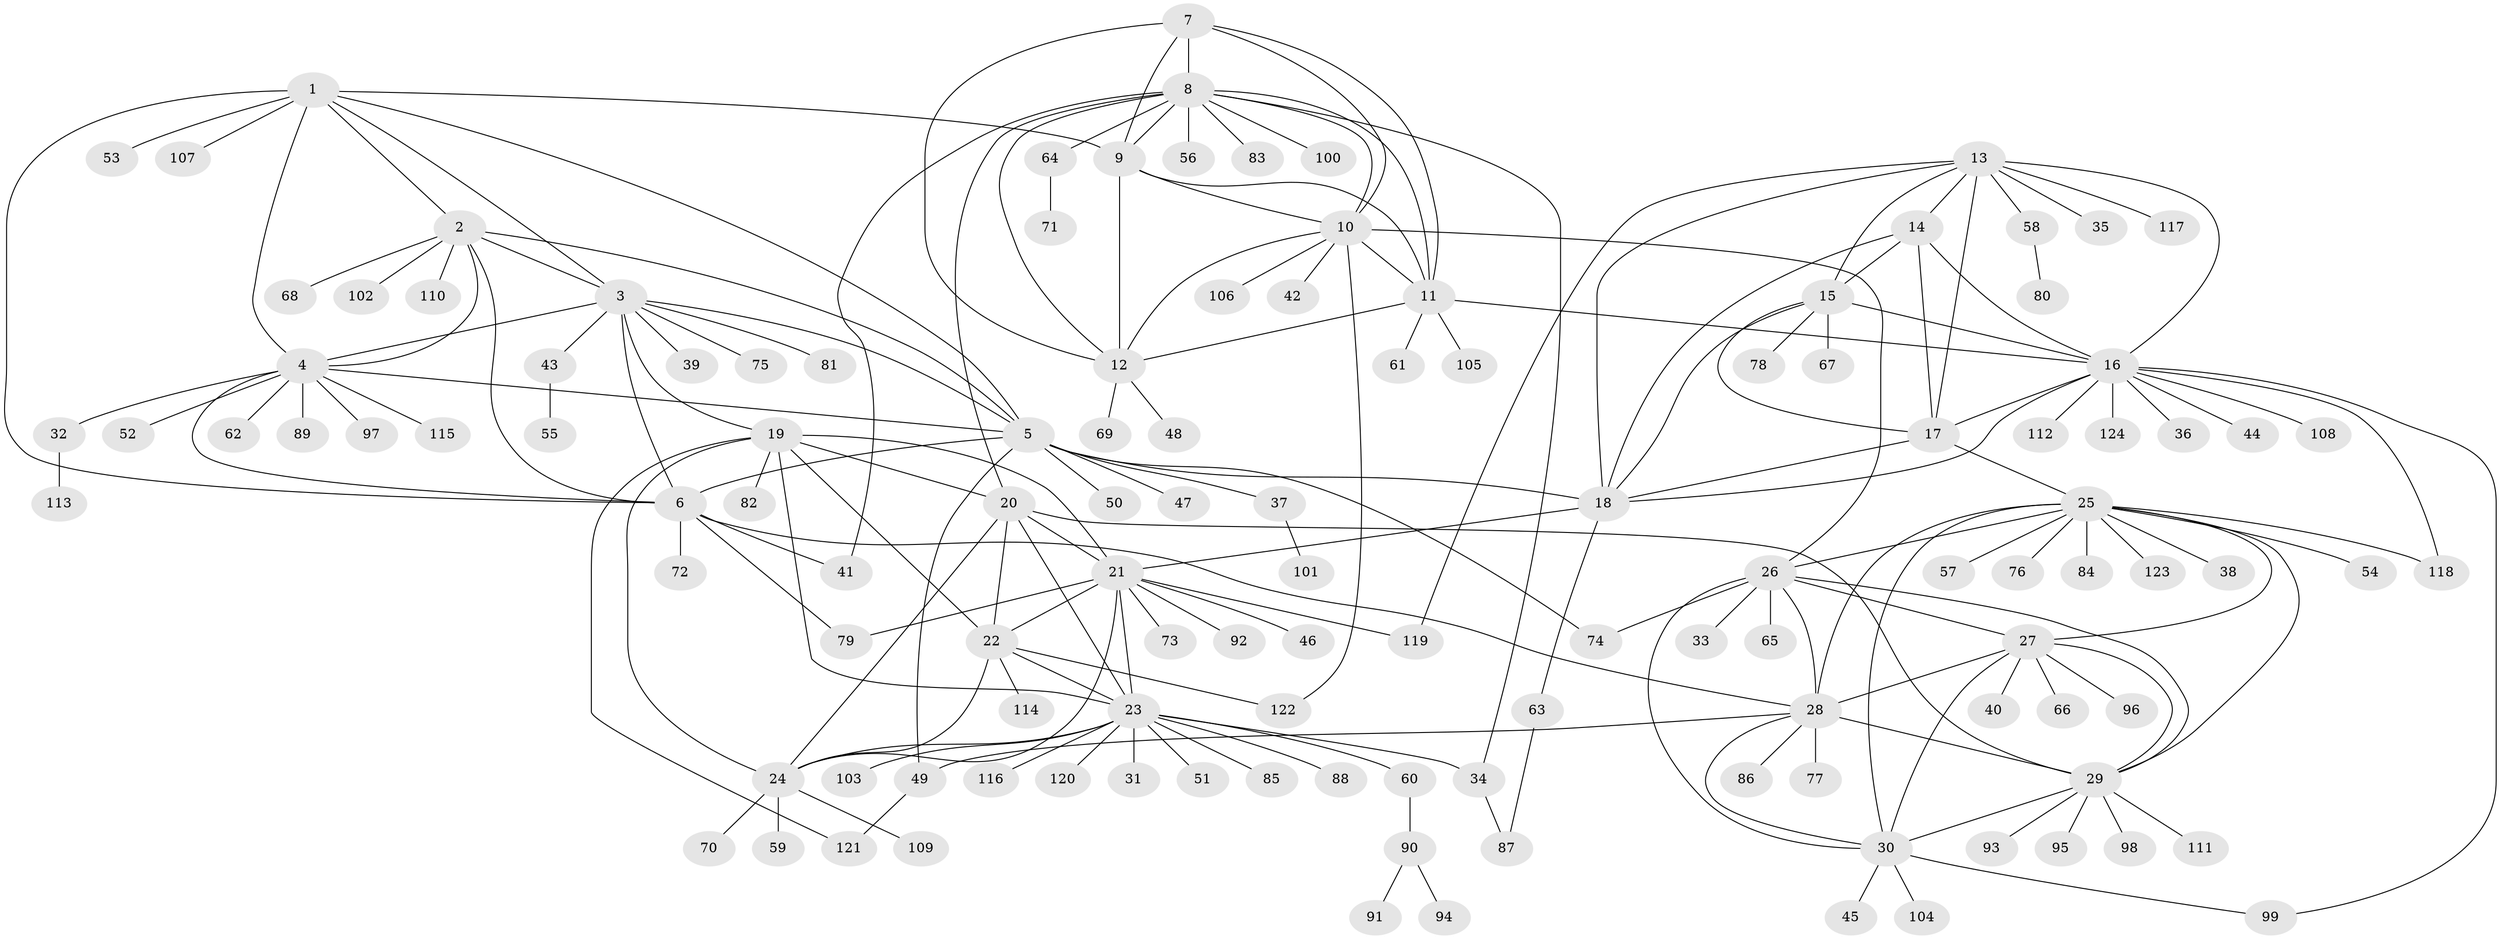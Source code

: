 // coarse degree distribution, {7: 0.06896551724137931, 10: 0.04597701149425287, 1: 0.5862068965517241, 13: 0.022988505747126436, 6: 0.034482758620689655, 4: 0.034482758620689655, 2: 0.11494252873563218, 8: 0.011494252873563218, 9: 0.04597701149425287, 3: 0.022988505747126436, 5: 0.011494252873563218}
// Generated by graph-tools (version 1.1) at 2025/37/03/04/25 23:37:32]
// undirected, 124 vertices, 190 edges
graph export_dot {
  node [color=gray90,style=filled];
  1;
  2;
  3;
  4;
  5;
  6;
  7;
  8;
  9;
  10;
  11;
  12;
  13;
  14;
  15;
  16;
  17;
  18;
  19;
  20;
  21;
  22;
  23;
  24;
  25;
  26;
  27;
  28;
  29;
  30;
  31;
  32;
  33;
  34;
  35;
  36;
  37;
  38;
  39;
  40;
  41;
  42;
  43;
  44;
  45;
  46;
  47;
  48;
  49;
  50;
  51;
  52;
  53;
  54;
  55;
  56;
  57;
  58;
  59;
  60;
  61;
  62;
  63;
  64;
  65;
  66;
  67;
  68;
  69;
  70;
  71;
  72;
  73;
  74;
  75;
  76;
  77;
  78;
  79;
  80;
  81;
  82;
  83;
  84;
  85;
  86;
  87;
  88;
  89;
  90;
  91;
  92;
  93;
  94;
  95;
  96;
  97;
  98;
  99;
  100;
  101;
  102;
  103;
  104;
  105;
  106;
  107;
  108;
  109;
  110;
  111;
  112;
  113;
  114;
  115;
  116;
  117;
  118;
  119;
  120;
  121;
  122;
  123;
  124;
  1 -- 2;
  1 -- 3;
  1 -- 4;
  1 -- 5;
  1 -- 6;
  1 -- 9;
  1 -- 53;
  1 -- 107;
  2 -- 3;
  2 -- 4;
  2 -- 5;
  2 -- 6;
  2 -- 68;
  2 -- 102;
  2 -- 110;
  3 -- 4;
  3 -- 5;
  3 -- 6;
  3 -- 19;
  3 -- 39;
  3 -- 43;
  3 -- 75;
  3 -- 81;
  4 -- 5;
  4 -- 6;
  4 -- 32;
  4 -- 52;
  4 -- 62;
  4 -- 89;
  4 -- 97;
  4 -- 115;
  5 -- 6;
  5 -- 18;
  5 -- 37;
  5 -- 47;
  5 -- 49;
  5 -- 50;
  5 -- 74;
  6 -- 28;
  6 -- 41;
  6 -- 72;
  6 -- 79;
  7 -- 8;
  7 -- 9;
  7 -- 10;
  7 -- 11;
  7 -- 12;
  8 -- 9;
  8 -- 10;
  8 -- 11;
  8 -- 12;
  8 -- 20;
  8 -- 34;
  8 -- 41;
  8 -- 56;
  8 -- 64;
  8 -- 83;
  8 -- 100;
  9 -- 10;
  9 -- 11;
  9 -- 12;
  10 -- 11;
  10 -- 12;
  10 -- 26;
  10 -- 42;
  10 -- 106;
  10 -- 122;
  11 -- 12;
  11 -- 16;
  11 -- 61;
  11 -- 105;
  12 -- 48;
  12 -- 69;
  13 -- 14;
  13 -- 15;
  13 -- 16;
  13 -- 17;
  13 -- 18;
  13 -- 35;
  13 -- 58;
  13 -- 117;
  13 -- 119;
  14 -- 15;
  14 -- 16;
  14 -- 17;
  14 -- 18;
  15 -- 16;
  15 -- 17;
  15 -- 18;
  15 -- 67;
  15 -- 78;
  16 -- 17;
  16 -- 18;
  16 -- 36;
  16 -- 44;
  16 -- 99;
  16 -- 108;
  16 -- 112;
  16 -- 118;
  16 -- 124;
  17 -- 18;
  17 -- 25;
  18 -- 21;
  18 -- 63;
  19 -- 20;
  19 -- 21;
  19 -- 22;
  19 -- 23;
  19 -- 24;
  19 -- 82;
  19 -- 121;
  20 -- 21;
  20 -- 22;
  20 -- 23;
  20 -- 24;
  20 -- 29;
  21 -- 22;
  21 -- 23;
  21 -- 24;
  21 -- 46;
  21 -- 73;
  21 -- 79;
  21 -- 92;
  21 -- 119;
  22 -- 23;
  22 -- 24;
  22 -- 114;
  22 -- 122;
  23 -- 24;
  23 -- 31;
  23 -- 34;
  23 -- 51;
  23 -- 60;
  23 -- 85;
  23 -- 88;
  23 -- 103;
  23 -- 116;
  23 -- 120;
  24 -- 59;
  24 -- 70;
  24 -- 109;
  25 -- 26;
  25 -- 27;
  25 -- 28;
  25 -- 29;
  25 -- 30;
  25 -- 38;
  25 -- 54;
  25 -- 57;
  25 -- 76;
  25 -- 84;
  25 -- 118;
  25 -- 123;
  26 -- 27;
  26 -- 28;
  26 -- 29;
  26 -- 30;
  26 -- 33;
  26 -- 65;
  26 -- 74;
  27 -- 28;
  27 -- 29;
  27 -- 30;
  27 -- 40;
  27 -- 66;
  27 -- 96;
  28 -- 29;
  28 -- 30;
  28 -- 49;
  28 -- 77;
  28 -- 86;
  29 -- 30;
  29 -- 93;
  29 -- 95;
  29 -- 98;
  29 -- 111;
  30 -- 45;
  30 -- 99;
  30 -- 104;
  32 -- 113;
  34 -- 87;
  37 -- 101;
  43 -- 55;
  49 -- 121;
  58 -- 80;
  60 -- 90;
  63 -- 87;
  64 -- 71;
  90 -- 91;
  90 -- 94;
}
